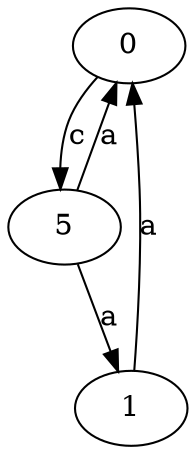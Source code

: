 strict digraph  {
0;
1;
5;
0 -> 5  [label=c];
1 -> 0  [label=a];
5 -> 0  [label=a];
5 -> 1  [label=a];
}
